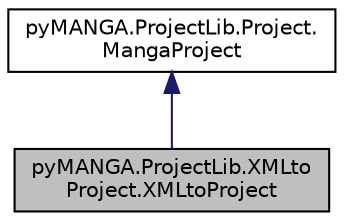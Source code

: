 digraph "pyMANGA.ProjectLib.XMLtoProject.XMLtoProject"
{
  edge [fontname="Helvetica",fontsize="10",labelfontname="Helvetica",labelfontsize="10"];
  node [fontname="Helvetica",fontsize="10",shape=record];
  Node1 [label="pyMANGA.ProjectLib.XMLto\lProject.XMLtoProject",height=0.2,width=0.4,color="black", fillcolor="grey75", style="filled", fontcolor="black"];
  Node2 -> Node1 [dir="back",color="midnightblue",fontsize="10",style="solid",fontname="Helvetica"];
  Node2 [label="pyMANGA.ProjectLib.Project.\lMangaProject",height=0.2,width=0.4,color="black", fillcolor="white", style="filled",URL="$classpyMANGA_1_1ProjectLib_1_1Project_1_1MangaProject.html"];
}
